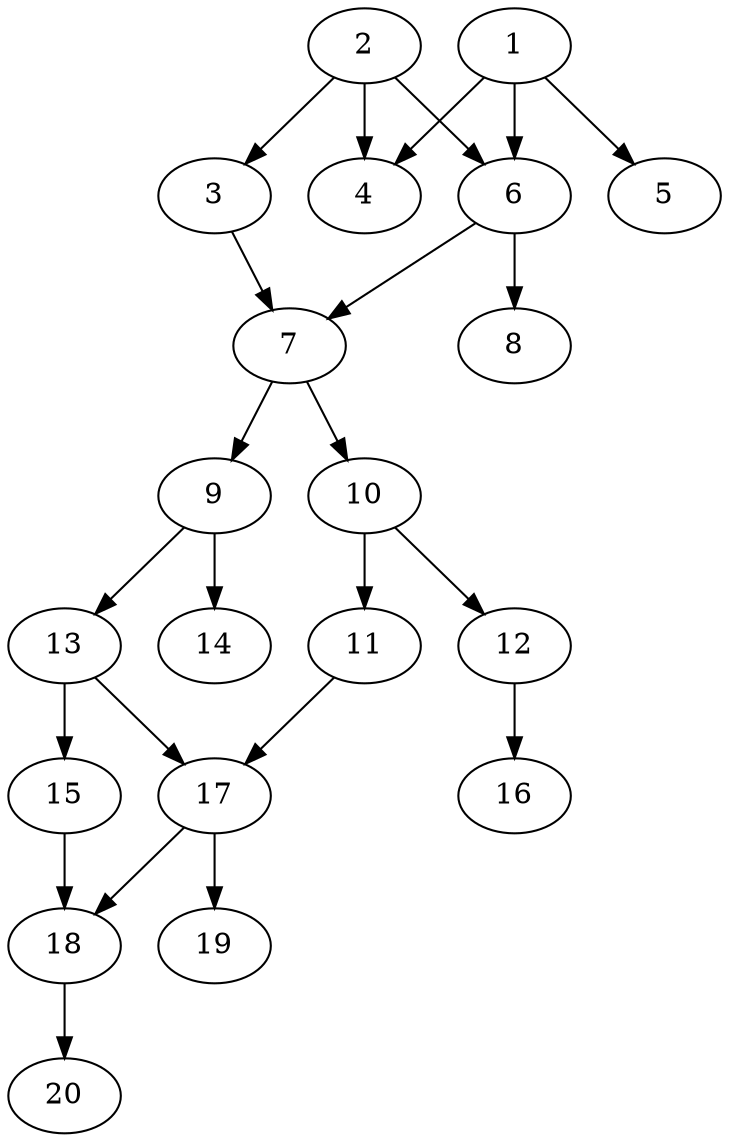 // DAG automatically generated by daggen at Sat Jul 27 15:35:52 2019
// ./daggen --dot -n 20 --ccr 0.3 --fat 0.4 --regular 0.5 --density 0.6 --mindata 5242880 --maxdata 52428800 
digraph G {
  1 [size="128017067", alpha="0.08", expect_size="38405120"] 
  1 -> 4 [size ="38405120"]
  1 -> 5 [size ="38405120"]
  1 -> 6 [size ="38405120"]
  2 [size="73284267", alpha="0.16", expect_size="21985280"] 
  2 -> 3 [size ="21985280"]
  2 -> 4 [size ="21985280"]
  2 -> 6 [size ="21985280"]
  3 [size="151442773", alpha="0.11", expect_size="45432832"] 
  3 -> 7 [size ="45432832"]
  4 [size="143841280", alpha="0.16", expect_size="43152384"] 
  5 [size="118060373", alpha="0.12", expect_size="35418112"] 
  6 [size="67003733", alpha="0.09", expect_size="20101120"] 
  6 -> 7 [size ="20101120"]
  6 -> 8 [size ="20101120"]
  7 [size="121968640", alpha="0.20", expect_size="36590592"] 
  7 -> 9 [size ="36590592"]
  7 -> 10 [size ="36590592"]
  8 [size="45233493", alpha="0.06", expect_size="13570048"] 
  9 [size="42960213", alpha="0.10", expect_size="12888064"] 
  9 -> 13 [size ="12888064"]
  9 -> 14 [size ="12888064"]
  10 [size="174537387", alpha="0.19", expect_size="52361216"] 
  10 -> 11 [size ="52361216"]
  10 -> 12 [size ="52361216"]
  11 [size="30887253", alpha="0.01", expect_size="9266176"] 
  11 -> 17 [size ="9266176"]
  12 [size="97583787", alpha="0.01", expect_size="29275136"] 
  12 -> 16 [size ="29275136"]
  13 [size="68017493", alpha="0.16", expect_size="20405248"] 
  13 -> 15 [size ="20405248"]
  13 -> 17 [size ="20405248"]
  14 [size="156665173", alpha="0.08", expect_size="46999552"] 
  15 [size="122443093", alpha="0.10", expect_size="36732928"] 
  15 -> 18 [size ="36732928"]
  16 [size="60607147", alpha="0.07", expect_size="18182144"] 
  17 [size="134464853", alpha="0.10", expect_size="40339456"] 
  17 -> 18 [size ="40339456"]
  17 -> 19 [size ="40339456"]
  18 [size="133157547", alpha="0.15", expect_size="39947264"] 
  18 -> 20 [size ="39947264"]
  19 [size="20834987", alpha="0.06", expect_size="6250496"] 
  20 [size="102498987", alpha="0.12", expect_size="30749696"] 
}
